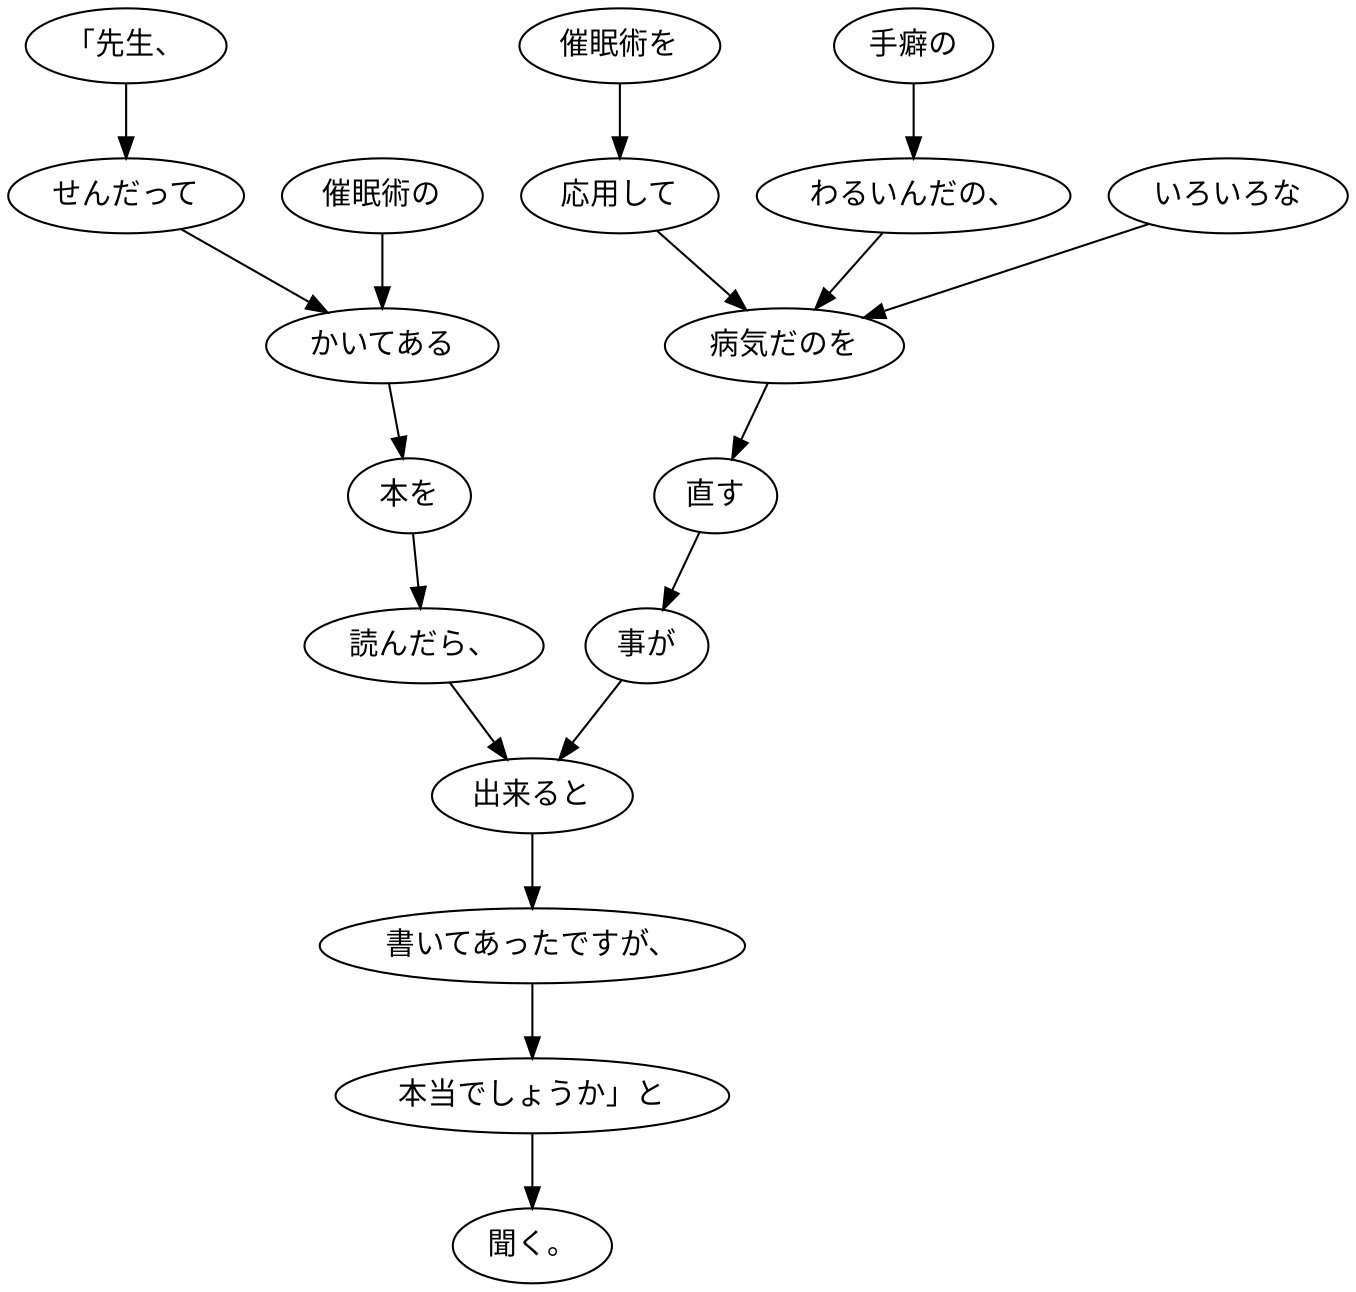 digraph graph5405 {
	node0 [label="「先生、"];
	node1 [label="せんだって"];
	node2 [label="催眠術の"];
	node3 [label="かいてある"];
	node4 [label="本を"];
	node5 [label="読んだら、"];
	node6 [label="催眠術を"];
	node7 [label="応用して"];
	node8 [label="手癖の"];
	node9 [label="わるいんだの、"];
	node10 [label="いろいろな"];
	node11 [label="病気だのを"];
	node12 [label="直す"];
	node13 [label="事が"];
	node14 [label="出来ると"];
	node15 [label="書いてあったですが、"];
	node16 [label="本当でしょうか」と"];
	node17 [label="聞く。"];
	node0 -> node1;
	node1 -> node3;
	node2 -> node3;
	node3 -> node4;
	node4 -> node5;
	node5 -> node14;
	node6 -> node7;
	node7 -> node11;
	node8 -> node9;
	node9 -> node11;
	node10 -> node11;
	node11 -> node12;
	node12 -> node13;
	node13 -> node14;
	node14 -> node15;
	node15 -> node16;
	node16 -> node17;
}
